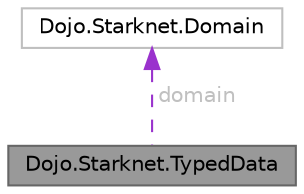 digraph "Dojo.Starknet.TypedData"
{
 // LATEX_PDF_SIZE
  bgcolor="transparent";
  edge [fontname=Helvetica,fontsize=10,labelfontname=Helvetica,labelfontsize=10];
  node [fontname=Helvetica,fontsize=10,shape=box,height=0.2,width=0.4];
  Node1 [id="Node000001",label="Dojo.Starknet.TypedData",height=0.2,width=0.4,color="gray40", fillcolor="grey60", style="filled", fontcolor="black",tooltip=" "];
  Node2 -> Node1 [id="edge1_Node000001_Node000002",dir="back",color="darkorchid3",style="dashed",tooltip=" ",label=" domain",fontcolor="grey" ];
  Node2 [id="Node000002",label="Dojo.Starknet.Domain",height=0.2,width=0.4,color="grey75", fillcolor="white", style="filled",URL="$class_dojo_1_1_starknet_1_1_domain.html",tooltip=" "];
}
